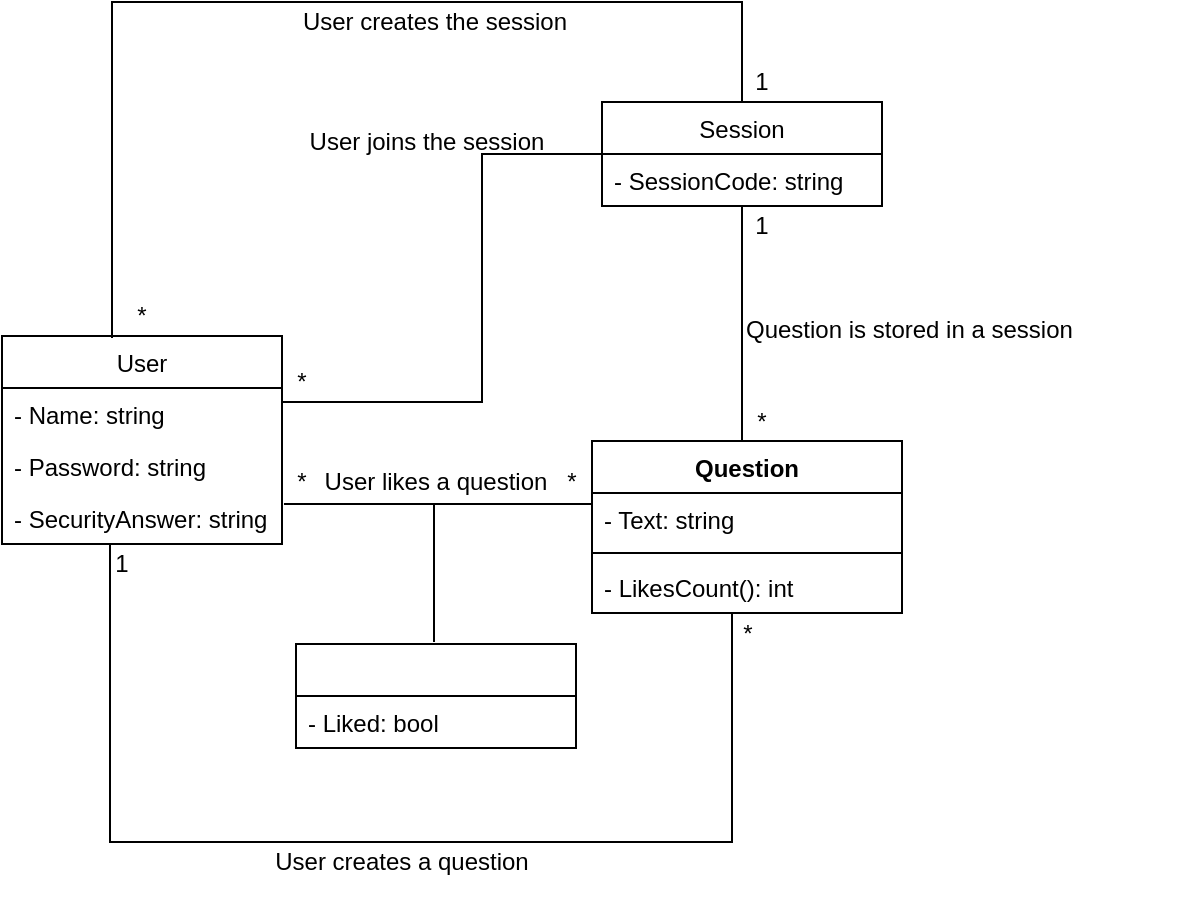 <mxfile version="12.4.2" type="device" pages="1"><diagram id="Pmic6il6kIwQ2ITUCEER" name="Page-1"><mxGraphModel dx="854" dy="419" grid="1" gridSize="10" guides="1" tooltips="1" connect="1" arrows="1" fold="1" page="1" pageScale="1" pageWidth="850" pageHeight="1100" math="0" shadow="0"><root><mxCell id="0"/><mxCell id="1" parent="0"/><mxCell id="FlYtLZtc9c9Fzuj_2VMz-21" value="" style="endArrow=none;html=1;spacing=2;exitX=0;exitY=0;exitDx=0;exitDy=0;" parent="1" edge="1" source="FlYtLZtc9c9Fzuj_2VMz-24"><mxGeometry width="50" height="50" relative="1" as="geometry"><mxPoint x="430" y="138" as="sourcePoint"/><mxPoint x="430" y="229" as="targetPoint"/></mxGeometry></mxCell><mxCell id="FlYtLZtc9c9Fzuj_2VMz-2" value="User" style="swimlane;fontStyle=0;childLayout=stackLayout;horizontal=1;startSize=26;fillColor=none;horizontalStack=0;resizeParent=1;resizeParentMax=0;resizeLast=0;collapsible=1;marginBottom=0;" parent="1" vertex="1"><mxGeometry x="60" y="177" width="140" height="104" as="geometry"/></mxCell><mxCell id="FlYtLZtc9c9Fzuj_2VMz-3" value="- Name: string" style="text;strokeColor=none;fillColor=none;align=left;verticalAlign=top;spacingLeft=4;spacingRight=4;overflow=hidden;rotatable=0;points=[[0,0.5],[1,0.5]];portConstraint=eastwest;" parent="FlYtLZtc9c9Fzuj_2VMz-2" vertex="1"><mxGeometry y="26" width="140" height="26" as="geometry"/></mxCell><mxCell id="FlYtLZtc9c9Fzuj_2VMz-4" value="- Password: string" style="text;strokeColor=none;fillColor=none;align=left;verticalAlign=top;spacingLeft=4;spacingRight=4;overflow=hidden;rotatable=0;points=[[0,0.5],[1,0.5]];portConstraint=eastwest;" parent="FlYtLZtc9c9Fzuj_2VMz-2" vertex="1"><mxGeometry y="52" width="140" height="26" as="geometry"/></mxCell><mxCell id="FlYtLZtc9c9Fzuj_2VMz-5" value="- SecurityAnswer: string" style="text;strokeColor=none;fillColor=none;align=left;verticalAlign=top;spacingLeft=4;spacingRight=4;overflow=hidden;rotatable=0;points=[[0,0.5],[1,0.5]];portConstraint=eastwest;" parent="FlYtLZtc9c9Fzuj_2VMz-2" vertex="1"><mxGeometry y="78" width="140" height="26" as="geometry"/></mxCell><mxCell id="FlYtLZtc9c9Fzuj_2VMz-6" value="Session" style="swimlane;fontStyle=0;childLayout=stackLayout;horizontal=1;startSize=26;fillColor=none;horizontalStack=0;resizeParent=1;resizeParentMax=0;resizeLast=0;collapsible=1;marginBottom=0;" parent="1" vertex="1"><mxGeometry x="360" y="60" width="140" height="52" as="geometry"/></mxCell><mxCell id="FlYtLZtc9c9Fzuj_2VMz-7" value="- SessionCode: string" style="text;strokeColor=none;fillColor=none;align=left;verticalAlign=top;spacingLeft=4;spacingRight=4;overflow=hidden;rotatable=0;points=[[0,0.5],[1,0.5]];portConstraint=eastwest;" parent="FlYtLZtc9c9Fzuj_2VMz-6" vertex="1"><mxGeometry y="26" width="140" height="26" as="geometry"/></mxCell><mxCell id="FlYtLZtc9c9Fzuj_2VMz-18" value="Question is stored in a session" style="text;html=1;strokeColor=none;fillColor=none;align=left;verticalAlign=middle;whiteSpace=wrap;rounded=0;" parent="1" vertex="1"><mxGeometry x="430" y="163.5" width="220" height="20" as="geometry"/></mxCell><mxCell id="FlYtLZtc9c9Fzuj_2VMz-19" value="" style="endArrow=none;html=1;rounded=0;" parent="1" edge="1"><mxGeometry width="50" height="50" relative="1" as="geometry"><mxPoint x="425" y="316" as="sourcePoint"/><mxPoint x="114" y="281" as="targetPoint"/><Array as="points"><mxPoint x="425" y="430"/><mxPoint x="114" y="430"/></Array></mxGeometry></mxCell><mxCell id="FlYtLZtc9c9Fzuj_2VMz-20" value="User creates a question" style="text;html=1;strokeColor=none;fillColor=none;align=center;verticalAlign=middle;whiteSpace=wrap;rounded=0;" parent="1" vertex="1"><mxGeometry x="185" y="430" width="150" height="20" as="geometry"/></mxCell><mxCell id="FlYtLZtc9c9Fzuj_2VMz-22" value="*" style="text;html=1;strokeColor=none;fillColor=none;align=center;verticalAlign=middle;whiteSpace=wrap;rounded=0;" parent="1" vertex="1"><mxGeometry x="430" y="209.5" width="20" height="20" as="geometry"/></mxCell><mxCell id="FlYtLZtc9c9Fzuj_2VMz-24" value="1" style="text;html=1;strokeColor=none;fillColor=none;align=center;verticalAlign=middle;whiteSpace=wrap;rounded=0;" parent="1" vertex="1"><mxGeometry x="430" y="112" width="20" height="20" as="geometry"/></mxCell><mxCell id="FlYtLZtc9c9Fzuj_2VMz-25" value="1" style="text;html=1;strokeColor=none;fillColor=none;align=center;verticalAlign=middle;whiteSpace=wrap;rounded=0;" parent="1" vertex="1"><mxGeometry x="110" y="281" width="20" height="20" as="geometry"/></mxCell><mxCell id="FlYtLZtc9c9Fzuj_2VMz-26" value="*" style="text;html=1;strokeColor=none;fillColor=none;align=center;verticalAlign=middle;whiteSpace=wrap;rounded=0;" parent="1" vertex="1"><mxGeometry x="422.5" y="315.5" width="20" height="20" as="geometry"/></mxCell><mxCell id="FlYtLZtc9c9Fzuj_2VMz-32" value="*" style="text;html=1;strokeColor=none;fillColor=none;align=center;verticalAlign=middle;whiteSpace=wrap;rounded=0;" parent="1" vertex="1"><mxGeometry x="200" y="240" width="20" height="20" as="geometry"/></mxCell><mxCell id="FlYtLZtc9c9Fzuj_2VMz-33" value="*" style="text;html=1;strokeColor=none;fillColor=none;align=center;verticalAlign=middle;whiteSpace=wrap;rounded=0;" parent="1" vertex="1"><mxGeometry x="335" y="240" width="20" height="20" as="geometry"/></mxCell><mxCell id="FlYtLZtc9c9Fzuj_2VMz-37" value="" style="endArrow=none;html=1;entryX=0;entryY=0.5;entryDx=0;entryDy=0;rounded=0;exitX=0;exitY=1;exitDx=0;exitDy=0;" parent="1" target="FlYtLZtc9c9Fzuj_2VMz-6" edge="1" source="FlYtLZtc9c9Fzuj_2VMz-44"><mxGeometry width="50" height="50" relative="1" as="geometry"><mxPoint x="220" y="210" as="sourcePoint"/><mxPoint x="200" y="50" as="targetPoint"/><Array as="points"><mxPoint x="300" y="210"/><mxPoint x="300" y="86"/></Array></mxGeometry></mxCell><mxCell id="FlYtLZtc9c9Fzuj_2VMz-39" value="User joins the session" style="text;html=1;strokeColor=none;fillColor=none;align=center;verticalAlign=middle;whiteSpace=wrap;rounded=0;" parent="1" vertex="1"><mxGeometry x="200" y="70" width="145" height="20" as="geometry"/></mxCell><mxCell id="FlYtLZtc9c9Fzuj_2VMz-40" value="" style="endArrow=none;html=1;entryX=0.5;entryY=0;entryDx=0;entryDy=0;rounded=0;" parent="1" target="FlYtLZtc9c9Fzuj_2VMz-6" edge="1"><mxGeometry width="50" height="50" relative="1" as="geometry"><mxPoint x="115" y="178" as="sourcePoint"/><mxPoint x="115" y="30" as="targetPoint"/><Array as="points"><mxPoint x="115" y="10"/><mxPoint x="430" y="10"/></Array></mxGeometry></mxCell><mxCell id="FlYtLZtc9c9Fzuj_2VMz-41" value="User creates the session" style="text;html=1;strokeColor=none;fillColor=none;align=center;verticalAlign=middle;whiteSpace=wrap;rounded=0;" parent="1" vertex="1"><mxGeometry x="193" y="10" width="167" height="20" as="geometry"/></mxCell><mxCell id="FlYtLZtc9c9Fzuj_2VMz-42" value="1" style="text;html=1;strokeColor=none;fillColor=none;align=center;verticalAlign=middle;whiteSpace=wrap;rounded=0;" parent="1" vertex="1"><mxGeometry x="430" y="40" width="20" height="20" as="geometry"/></mxCell><mxCell id="FlYtLZtc9c9Fzuj_2VMz-43" value="*" style="text;html=1;strokeColor=none;fillColor=none;align=center;verticalAlign=middle;whiteSpace=wrap;rounded=0;" parent="1" vertex="1"><mxGeometry x="120" y="157" width="20" height="20" as="geometry"/></mxCell><mxCell id="FlYtLZtc9c9Fzuj_2VMz-44" value="*" style="text;html=1;strokeColor=none;fillColor=none;align=center;verticalAlign=middle;whiteSpace=wrap;rounded=0;" parent="1" vertex="1"><mxGeometry x="200" y="190" width="20" height="20" as="geometry"/></mxCell><mxCell id="ZNxwP78qMkf7Q1CCbxz5-2" value="" style="endArrow=none;html=1;exitX=1.007;exitY=0.231;exitDx=0;exitDy=0;exitPerimeter=0;" edge="1" parent="1" source="FlYtLZtc9c9Fzuj_2VMz-5"><mxGeometry width="50" height="50" relative="1" as="geometry"><mxPoint x="200" y="280" as="sourcePoint"/><mxPoint x="355" y="261" as="targetPoint"/></mxGeometry></mxCell><mxCell id="ZNxwP78qMkf7Q1CCbxz5-3" value="" style="endArrow=none;html=1;" edge="1" parent="1"><mxGeometry width="50" height="50" relative="1" as="geometry"><mxPoint x="276" y="330" as="sourcePoint"/><mxPoint x="276" y="261" as="targetPoint"/></mxGeometry></mxCell><mxCell id="ZNxwP78qMkf7Q1CCbxz5-5" value="" style="swimlane;fontStyle=0;childLayout=stackLayout;horizontal=1;startSize=26;fillColor=none;horizontalStack=0;resizeParent=1;resizeParentMax=0;resizeLast=0;collapsible=1;marginBottom=0;" vertex="1" parent="1"><mxGeometry x="207" y="331" width="140" height="52" as="geometry"/></mxCell><mxCell id="ZNxwP78qMkf7Q1CCbxz5-6" value="- Liked: bool" style="text;strokeColor=none;fillColor=none;align=left;verticalAlign=top;spacingLeft=4;spacingRight=4;overflow=hidden;rotatable=0;points=[[0,0.5],[1,0.5]];portConstraint=eastwest;" vertex="1" parent="ZNxwP78qMkf7Q1CCbxz5-5"><mxGeometry y="26" width="140" height="26" as="geometry"/></mxCell><mxCell id="ZNxwP78qMkf7Q1CCbxz5-9" style="edgeStyle=orthogonalEdgeStyle;rounded=0;orthogonalLoop=1;jettySize=auto;html=1;exitX=0.5;exitY=1;exitDx=0;exitDy=0;" edge="1" parent="1" source="FlYtLZtc9c9Fzuj_2VMz-20" target="FlYtLZtc9c9Fzuj_2VMz-20"><mxGeometry relative="1" as="geometry"/></mxCell><mxCell id="ZNxwP78qMkf7Q1CCbxz5-10" value="User likes a question" style="text;html=1;strokeColor=none;fillColor=none;align=center;verticalAlign=middle;whiteSpace=wrap;rounded=0;" vertex="1" parent="1"><mxGeometry x="202" y="240" width="150" height="20" as="geometry"/></mxCell><mxCell id="ZNxwP78qMkf7Q1CCbxz5-11" value="Question" style="swimlane;fontStyle=1;align=center;verticalAlign=top;childLayout=stackLayout;horizontal=1;startSize=26;horizontalStack=0;resizeParent=1;resizeParentMax=0;resizeLast=0;collapsible=1;marginBottom=0;" vertex="1" parent="1"><mxGeometry x="355" y="229.5" width="155" height="86" as="geometry"/></mxCell><mxCell id="ZNxwP78qMkf7Q1CCbxz5-12" value="- Text: string" style="text;strokeColor=none;fillColor=none;align=left;verticalAlign=top;spacingLeft=4;spacingRight=4;overflow=hidden;rotatable=0;points=[[0,0.5],[1,0.5]];portConstraint=eastwest;" vertex="1" parent="ZNxwP78qMkf7Q1CCbxz5-11"><mxGeometry y="26" width="155" height="26" as="geometry"/></mxCell><mxCell id="ZNxwP78qMkf7Q1CCbxz5-13" value="" style="line;strokeWidth=1;fillColor=none;align=left;verticalAlign=middle;spacingTop=-1;spacingLeft=3;spacingRight=3;rotatable=0;labelPosition=right;points=[];portConstraint=eastwest;" vertex="1" parent="ZNxwP78qMkf7Q1CCbxz5-11"><mxGeometry y="52" width="155" height="8" as="geometry"/></mxCell><mxCell id="ZNxwP78qMkf7Q1CCbxz5-14" value="- LikesCount(): int" style="text;strokeColor=none;fillColor=none;align=left;verticalAlign=top;spacingLeft=4;spacingRight=4;overflow=hidden;rotatable=0;points=[[0,0.5],[1,0.5]];portConstraint=eastwest;" vertex="1" parent="ZNxwP78qMkf7Q1CCbxz5-11"><mxGeometry y="60" width="155" height="26" as="geometry"/></mxCell></root></mxGraphModel></diagram></mxfile>